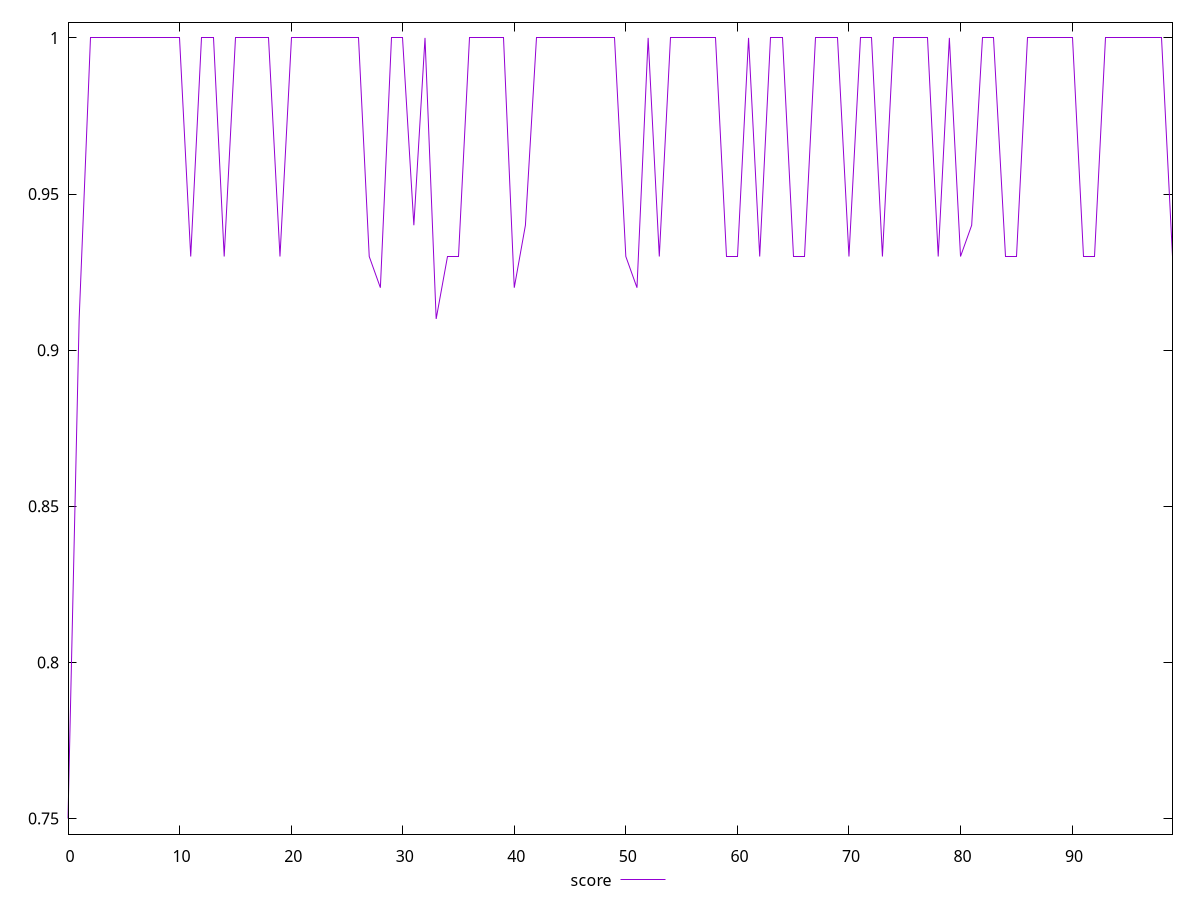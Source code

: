 reset

$score <<EOF
0 0.75
1 0.91
2 1
3 1
4 1
5 1
6 1
7 1
8 1
9 1
10 1
11 0.93
12 1
13 1
14 0.93
15 1
16 1
17 1
18 1
19 0.93
20 1
21 1
22 1
23 1
24 1
25 1
26 1
27 0.93
28 0.92
29 1
30 1
31 0.94
32 1
33 0.91
34 0.93
35 0.93
36 1
37 1
38 1
39 1
40 0.92
41 0.94
42 1
43 1
44 1
45 1
46 1
47 1
48 1
49 1
50 0.93
51 0.92
52 1
53 0.93
54 1
55 1
56 1
57 1
58 1
59 0.93
60 0.93
61 1
62 0.93
63 1
64 1
65 0.93
66 0.93
67 1
68 1
69 1
70 0.93
71 1
72 1
73 0.93
74 1
75 1
76 1
77 1
78 0.93
79 1
80 0.93
81 0.94
82 1
83 1
84 0.93
85 0.93
86 1
87 1
88 1
89 1
90 1
91 0.93
92 0.93
93 1
94 1
95 1
96 1
97 1
98 1
99 0.93
EOF

set key outside below
set xrange [0:99]
set yrange [0.745:1.005]
set trange [0.745:1.005]
set terminal svg size 640, 500 enhanced background rgb 'white'
set output "report_00026_2021-02-22T21:38:55.199Z/uses-rel-preconnect/samples/pages+cached+noadtech+nomedia+nocss/score/values.svg"

plot $score title "score" with line

reset
